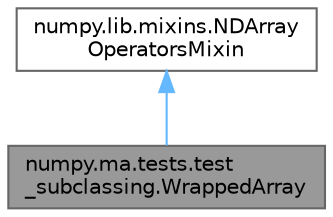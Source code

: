 digraph "numpy.ma.tests.test_subclassing.WrappedArray"
{
 // LATEX_PDF_SIZE
  bgcolor="transparent";
  edge [fontname=Helvetica,fontsize=10,labelfontname=Helvetica,labelfontsize=10];
  node [fontname=Helvetica,fontsize=10,shape=box,height=0.2,width=0.4];
  Node1 [id="Node000001",label="numpy.ma.tests.test\l_subclassing.WrappedArray",height=0.2,width=0.4,color="gray40", fillcolor="grey60", style="filled", fontcolor="black",tooltip=" "];
  Node2 -> Node1 [id="edge1_Node000001_Node000002",dir="back",color="steelblue1",style="solid",tooltip=" "];
  Node2 [id="Node000002",label="numpy.lib.mixins.NDArray\lOperatorsMixin",height=0.2,width=0.4,color="gray40", fillcolor="white", style="filled",URL="$dd/df5/classnumpy_1_1lib_1_1mixins_1_1NDArrayOperatorsMixin.html",tooltip=" "];
}
